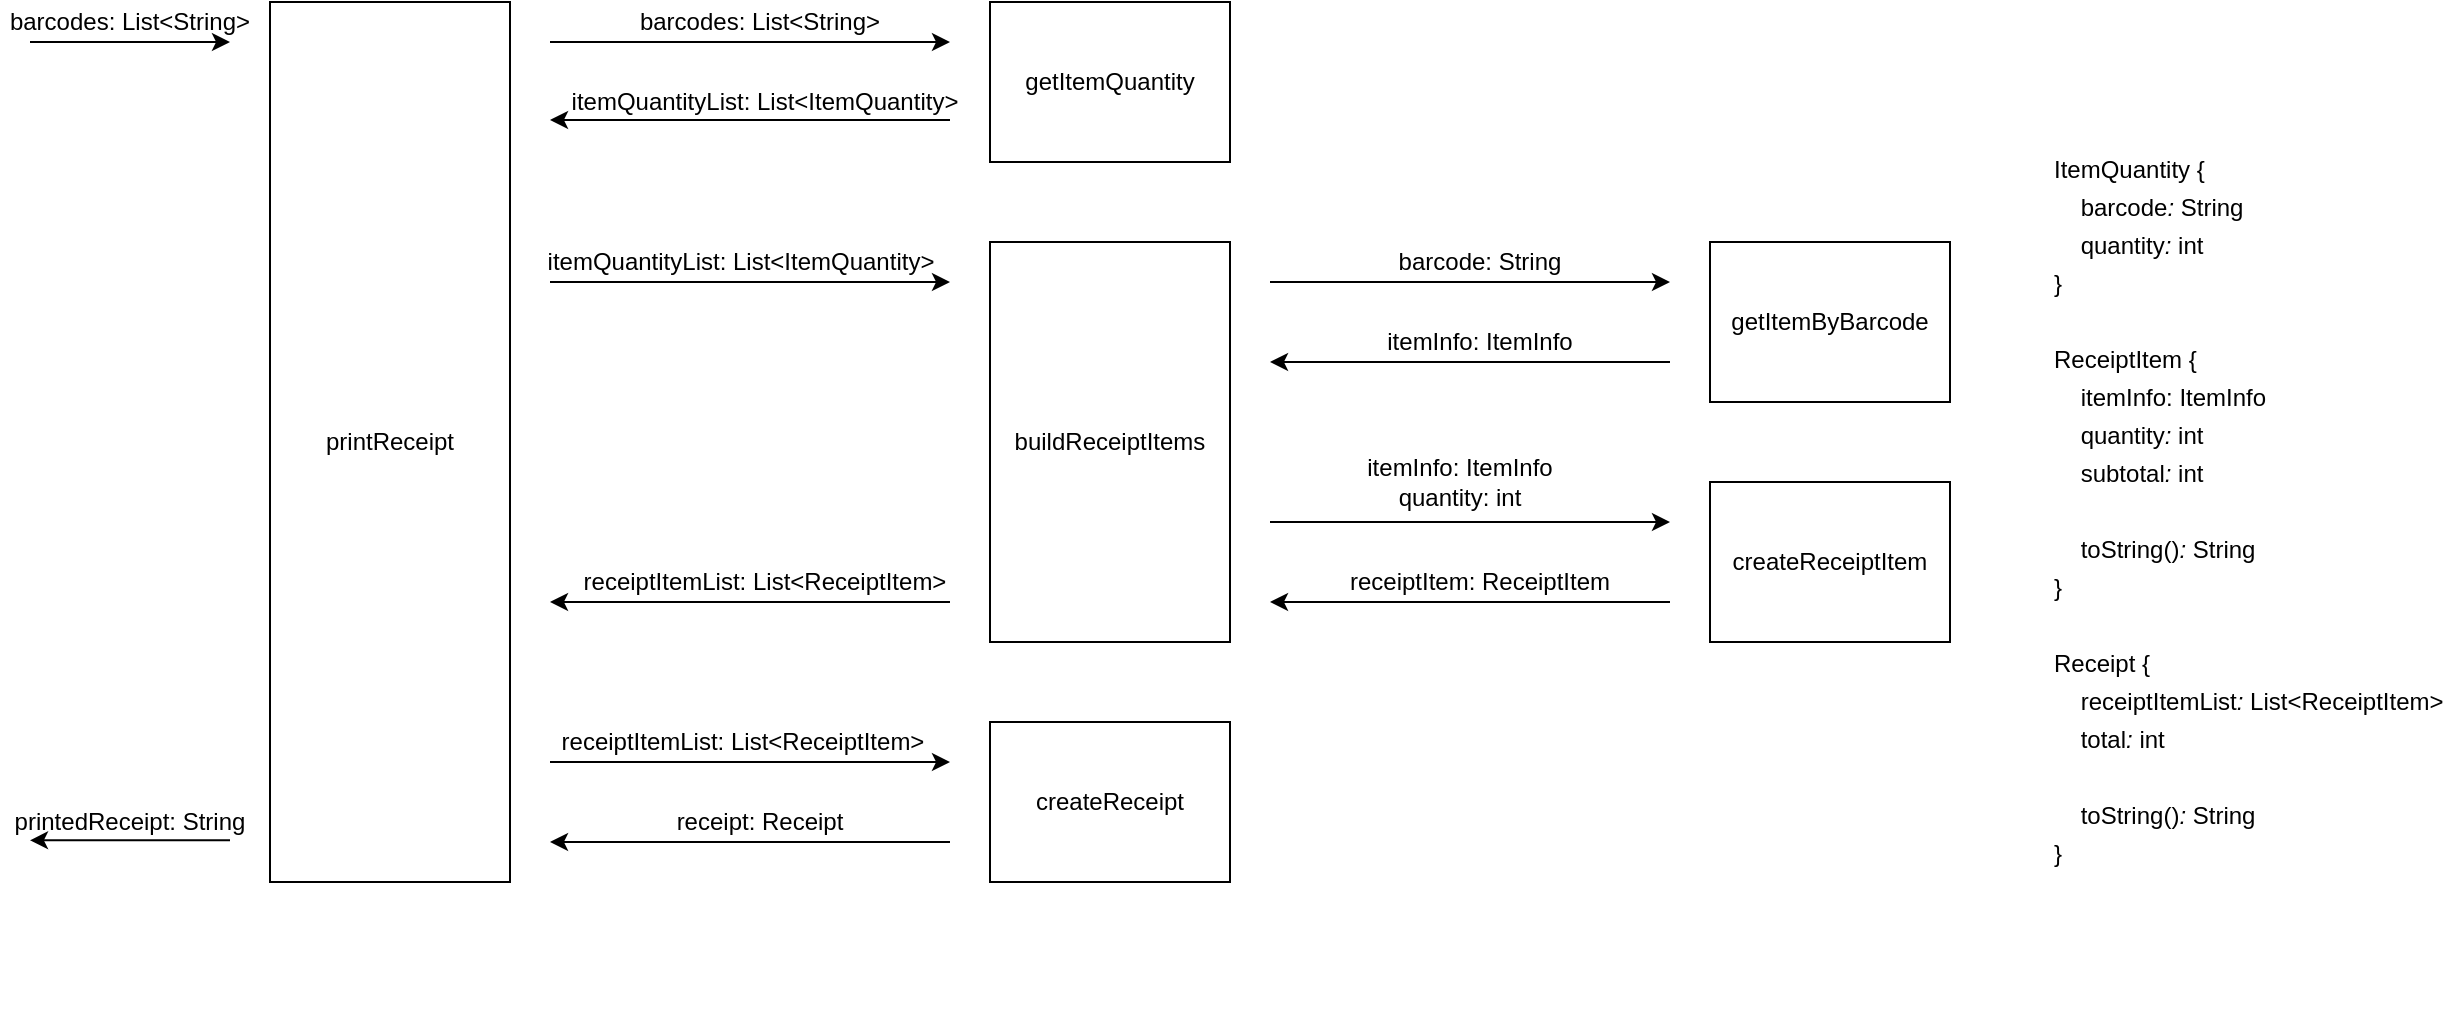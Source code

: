 <mxfile version="13.7.9" type="github">
  <diagram id="Jn03Ld8kGc8g2uh7eZn9" name="Page-1">
    <mxGraphModel dx="1133" dy="668" grid="1" gridSize="10" guides="1" tooltips="1" connect="1" arrows="1" fold="1" page="1" pageScale="1" pageWidth="850" pageHeight="1100" math="0" shadow="0">
      <root>
        <mxCell id="0" />
        <mxCell id="1" parent="0" />
        <mxCell id="hWNtyaSSDp_jitX7ca-6-1" value="printReceipt" style="rounded=0;whiteSpace=wrap;html=1;" vertex="1" parent="1">
          <mxGeometry x="200" y="80" width="120" height="440" as="geometry" />
        </mxCell>
        <mxCell id="hWNtyaSSDp_jitX7ca-6-2" value="" style="endArrow=classic;html=1;" edge="1" parent="1">
          <mxGeometry width="50" height="50" relative="1" as="geometry">
            <mxPoint x="80" y="100" as="sourcePoint" />
            <mxPoint x="180" y="100" as="targetPoint" />
          </mxGeometry>
        </mxCell>
        <mxCell id="hWNtyaSSDp_jitX7ca-6-3" value="" style="endArrow=classic;html=1;" edge="1" parent="1">
          <mxGeometry width="50" height="50" relative="1" as="geometry">
            <mxPoint x="180" y="499.17" as="sourcePoint" />
            <mxPoint x="80" y="499.17" as="targetPoint" />
          </mxGeometry>
        </mxCell>
        <mxCell id="hWNtyaSSDp_jitX7ca-6-4" value="barcodes: List&amp;lt;String&amp;gt;" style="text;html=1;strokeColor=none;fillColor=none;align=center;verticalAlign=middle;whiteSpace=wrap;rounded=0;" vertex="1" parent="1">
          <mxGeometry x="65" y="80" width="130" height="20" as="geometry" />
        </mxCell>
        <mxCell id="hWNtyaSSDp_jitX7ca-6-5" value="printedReceipt: String" style="text;html=1;strokeColor=none;fillColor=none;align=center;verticalAlign=middle;whiteSpace=wrap;rounded=0;" vertex="1" parent="1">
          <mxGeometry x="70" y="480" width="120" height="20" as="geometry" />
        </mxCell>
        <mxCell id="hWNtyaSSDp_jitX7ca-6-6" value="getItemByBarcode" style="rounded=0;whiteSpace=wrap;html=1;" vertex="1" parent="1">
          <mxGeometry x="920" y="200" width="120" height="80" as="geometry" />
        </mxCell>
        <mxCell id="hWNtyaSSDp_jitX7ca-6-7" value="" style="endArrow=classic;html=1;" edge="1" parent="1">
          <mxGeometry width="50" height="50" relative="1" as="geometry">
            <mxPoint x="700" y="220" as="sourcePoint" />
            <mxPoint x="900" y="220" as="targetPoint" />
          </mxGeometry>
        </mxCell>
        <mxCell id="hWNtyaSSDp_jitX7ca-6-8" value="createReceipt" style="rounded=0;whiteSpace=wrap;html=1;" vertex="1" parent="1">
          <mxGeometry x="560" y="440" width="120" height="80" as="geometry" />
        </mxCell>
        <mxCell id="hWNtyaSSDp_jitX7ca-6-9" value="" style="endArrow=classic;html=1;" edge="1" parent="1">
          <mxGeometry width="50" height="50" relative="1" as="geometry">
            <mxPoint x="900" y="260" as="sourcePoint" />
            <mxPoint x="700" y="260" as="targetPoint" />
          </mxGeometry>
        </mxCell>
        <mxCell id="hWNtyaSSDp_jitX7ca-6-10" value="barcode: String" style="text;html=1;strokeColor=none;fillColor=none;align=center;verticalAlign=middle;whiteSpace=wrap;rounded=0;" vertex="1" parent="1">
          <mxGeometry x="750" y="200" width="110" height="20" as="geometry" />
        </mxCell>
        <mxCell id="hWNtyaSSDp_jitX7ca-6-11" value="itemInfo: ItemInfo" style="text;html=1;strokeColor=none;fillColor=none;align=center;verticalAlign=middle;whiteSpace=wrap;rounded=0;" vertex="1" parent="1">
          <mxGeometry x="750" y="240" width="110" height="20" as="geometry" />
        </mxCell>
        <mxCell id="hWNtyaSSDp_jitX7ca-6-12" value="getItemQuantity" style="rounded=0;whiteSpace=wrap;html=1;" vertex="1" parent="1">
          <mxGeometry x="560" y="80" width="120" height="80" as="geometry" />
        </mxCell>
        <mxCell id="hWNtyaSSDp_jitX7ca-6-13" value="" style="endArrow=classic;html=1;" edge="1" parent="1">
          <mxGeometry width="50" height="50" relative="1" as="geometry">
            <mxPoint x="340" y="100" as="sourcePoint" />
            <mxPoint x="540" y="100" as="targetPoint" />
          </mxGeometry>
        </mxCell>
        <mxCell id="hWNtyaSSDp_jitX7ca-6-15" value="" style="endArrow=classic;html=1;" edge="1" parent="1">
          <mxGeometry width="50" height="50" relative="1" as="geometry">
            <mxPoint x="540" y="139" as="sourcePoint" />
            <mxPoint x="340" y="139" as="targetPoint" />
          </mxGeometry>
        </mxCell>
        <mxCell id="hWNtyaSSDp_jitX7ca-6-16" value="itemQuantityList: List&amp;lt;ItemQuantity&amp;gt;" style="text;html=1;strokeColor=none;fillColor=none;align=center;verticalAlign=middle;whiteSpace=wrap;rounded=0;" vertex="1" parent="1">
          <mxGeometry x="340" y="120" width="215" height="20" as="geometry" />
        </mxCell>
        <mxCell id="hWNtyaSSDp_jitX7ca-6-18" value="" style="endArrow=classic;html=1;" edge="1" parent="1">
          <mxGeometry width="50" height="50" relative="1" as="geometry">
            <mxPoint x="340" y="460" as="sourcePoint" />
            <mxPoint x="540" y="460" as="targetPoint" />
          </mxGeometry>
        </mxCell>
        <mxCell id="hWNtyaSSDp_jitX7ca-6-20" value="" style="endArrow=classic;html=1;" edge="1" parent="1">
          <mxGeometry width="50" height="50" relative="1" as="geometry">
            <mxPoint x="540" y="500" as="sourcePoint" />
            <mxPoint x="340" y="500" as="targetPoint" />
          </mxGeometry>
        </mxCell>
        <mxCell id="hWNtyaSSDp_jitX7ca-6-21" value="receipt: Receipt" style="text;html=1;strokeColor=none;fillColor=none;align=center;verticalAlign=middle;whiteSpace=wrap;rounded=0;" vertex="1" parent="1">
          <mxGeometry x="390" y="480" width="110" height="20" as="geometry" />
        </mxCell>
        <mxCell id="hWNtyaSSDp_jitX7ca-6-22" value="createReceiptItem" style="rounded=0;whiteSpace=wrap;html=1;" vertex="1" parent="1">
          <mxGeometry x="920" y="320" width="120" height="80" as="geometry" />
        </mxCell>
        <mxCell id="hWNtyaSSDp_jitX7ca-6-24" value="barcodes: List&amp;lt;String&amp;gt;" style="text;html=1;strokeColor=none;fillColor=none;align=center;verticalAlign=middle;whiteSpace=wrap;rounded=0;" vertex="1" parent="1">
          <mxGeometry x="380" y="80" width="130" height="20" as="geometry" />
        </mxCell>
        <mxCell id="hWNtyaSSDp_jitX7ca-6-25" value="&lt;div style=&quot;line-height: 19px&quot;&gt;&lt;div style=&quot;line-height: 19px&quot;&gt;&lt;div style=&quot;line-height: 19px&quot;&gt;&lt;div&gt;&lt;span&gt;ItemQuantity&amp;nbsp;{&lt;/span&gt;&lt;br&gt;&lt;/div&gt;&lt;div&gt;&amp;nbsp;&amp;nbsp;&amp;nbsp;&amp;nbsp;barcode&lt;span style=&quot;font-style: italic&quot;&gt;:&lt;/span&gt;&amp;nbsp;String&lt;/div&gt;&lt;div&gt;&amp;nbsp;&amp;nbsp;&amp;nbsp;&amp;nbsp;quantity&lt;span style=&quot;font-style: italic&quot;&gt;:&lt;/span&gt;&amp;nbsp;int&lt;/div&gt;&lt;div&gt;}&lt;/div&gt;&lt;br&gt;&lt;div&gt;ReceiptItem&amp;nbsp;{&lt;/div&gt;&lt;div&gt;&amp;nbsp; &amp;nbsp; itemInfo: ItemInfo&lt;/div&gt;&lt;div&gt;&amp;nbsp;&amp;nbsp;&amp;nbsp;&amp;nbsp;quantity&lt;span style=&quot;font-style: italic&quot;&gt;:&lt;/span&gt;&amp;nbsp;int&lt;/div&gt;&lt;div&gt;&amp;nbsp;&amp;nbsp;&amp;nbsp;&amp;nbsp;subtotal&lt;span style=&quot;font-style: italic&quot;&gt;:&lt;/span&gt;&amp;nbsp;int&lt;/div&gt;&lt;br&gt;&lt;div&gt;&amp;nbsp;&amp;nbsp;&amp;nbsp;&amp;nbsp;toString()&lt;span style=&quot;font-style: italic&quot;&gt;:&lt;/span&gt;&amp;nbsp;String&lt;/div&gt;&lt;div&gt;}&lt;/div&gt;&lt;br&gt;&lt;div&gt;Receipt&amp;nbsp;{&lt;/div&gt;&lt;div&gt;&amp;nbsp;&amp;nbsp;&amp;nbsp;&amp;nbsp;receiptItemList&lt;span style=&quot;font-style: italic&quot;&gt;:&lt;/span&gt;&amp;nbsp;List&amp;lt;ReceiptItem&amp;gt;&lt;/div&gt;&lt;div&gt;&amp;nbsp;&amp;nbsp;&amp;nbsp;&amp;nbsp;total&lt;span style=&quot;font-style: italic&quot;&gt;:&lt;/span&gt;&amp;nbsp;int&lt;/div&gt;&lt;br&gt;&lt;div&gt;&amp;nbsp;&amp;nbsp;&amp;nbsp;&amp;nbsp;toString()&lt;span style=&quot;font-style: italic&quot;&gt;:&lt;/span&gt;&amp;nbsp;String&lt;/div&gt;&lt;div&gt;}&lt;/div&gt;&lt;/div&gt;&lt;/div&gt;&lt;/div&gt;" style="text;html=1;strokeColor=none;fillColor=none;align=left;verticalAlign=middle;whiteSpace=wrap;rounded=0;" vertex="1" parent="1">
          <mxGeometry x="1090" y="80" width="200" height="510" as="geometry" />
        </mxCell>
        <mxCell id="hWNtyaSSDp_jitX7ca-6-27" value="buildReceiptItems" style="rounded=0;whiteSpace=wrap;html=1;" vertex="1" parent="1">
          <mxGeometry x="560" y="200" width="120" height="200" as="geometry" />
        </mxCell>
        <mxCell id="hWNtyaSSDp_jitX7ca-6-28" value="itemQuantityList: List&amp;lt;ItemQuantity&amp;gt;" style="text;html=1;strokeColor=none;fillColor=none;align=center;verticalAlign=middle;whiteSpace=wrap;rounded=0;" vertex="1" parent="1">
          <mxGeometry x="327.5" y="200" width="215" height="20" as="geometry" />
        </mxCell>
        <mxCell id="hWNtyaSSDp_jitX7ca-6-29" value="" style="endArrow=classic;html=1;" edge="1" parent="1">
          <mxGeometry width="50" height="50" relative="1" as="geometry">
            <mxPoint x="340" y="220" as="sourcePoint" />
            <mxPoint x="540" y="220" as="targetPoint" />
          </mxGeometry>
        </mxCell>
        <mxCell id="hWNtyaSSDp_jitX7ca-6-30" value="" style="endArrow=classic;html=1;" edge="1" parent="1">
          <mxGeometry width="50" height="50" relative="1" as="geometry">
            <mxPoint x="700" y="340" as="sourcePoint" />
            <mxPoint x="900" y="340" as="targetPoint" />
          </mxGeometry>
        </mxCell>
        <mxCell id="hWNtyaSSDp_jitX7ca-6-31" value="" style="endArrow=classic;html=1;" edge="1" parent="1">
          <mxGeometry width="50" height="50" relative="1" as="geometry">
            <mxPoint x="900" y="380" as="sourcePoint" />
            <mxPoint x="700" y="380" as="targetPoint" />
          </mxGeometry>
        </mxCell>
        <mxCell id="hWNtyaSSDp_jitX7ca-6-33" value="itemInfo: ItemInfo&lt;br&gt;quantity: int" style="text;html=1;strokeColor=none;fillColor=none;align=center;verticalAlign=middle;whiteSpace=wrap;rounded=0;" vertex="1" parent="1">
          <mxGeometry x="740" y="300" width="110" height="40" as="geometry" />
        </mxCell>
        <mxCell id="hWNtyaSSDp_jitX7ca-6-35" value="receiptItem: ReceiptItem" style="text;html=1;strokeColor=none;fillColor=none;align=center;verticalAlign=middle;whiteSpace=wrap;rounded=0;" vertex="1" parent="1">
          <mxGeometry x="725" y="360" width="160" height="20" as="geometry" />
        </mxCell>
        <mxCell id="hWNtyaSSDp_jitX7ca-6-36" value="" style="endArrow=classic;html=1;" edge="1" parent="1">
          <mxGeometry width="50" height="50" relative="1" as="geometry">
            <mxPoint x="540" y="380" as="sourcePoint" />
            <mxPoint x="340" y="380" as="targetPoint" />
          </mxGeometry>
        </mxCell>
        <mxCell id="hWNtyaSSDp_jitX7ca-6-37" value="receiptItemList: List&amp;lt;ReceiptItem&amp;gt;" style="text;html=1;strokeColor=none;fillColor=none;align=center;verticalAlign=middle;whiteSpace=wrap;rounded=0;" vertex="1" parent="1">
          <mxGeometry x="341.25" y="360" width="212.5" height="20" as="geometry" />
        </mxCell>
        <mxCell id="hWNtyaSSDp_jitX7ca-6-39" value="receiptItemList: List&amp;lt;ReceiptItem&amp;gt;" style="text;html=1;strokeColor=none;fillColor=none;align=center;verticalAlign=middle;whiteSpace=wrap;rounded=0;" vertex="1" parent="1">
          <mxGeometry x="330" y="440" width="212.5" height="20" as="geometry" />
        </mxCell>
      </root>
    </mxGraphModel>
  </diagram>
</mxfile>
